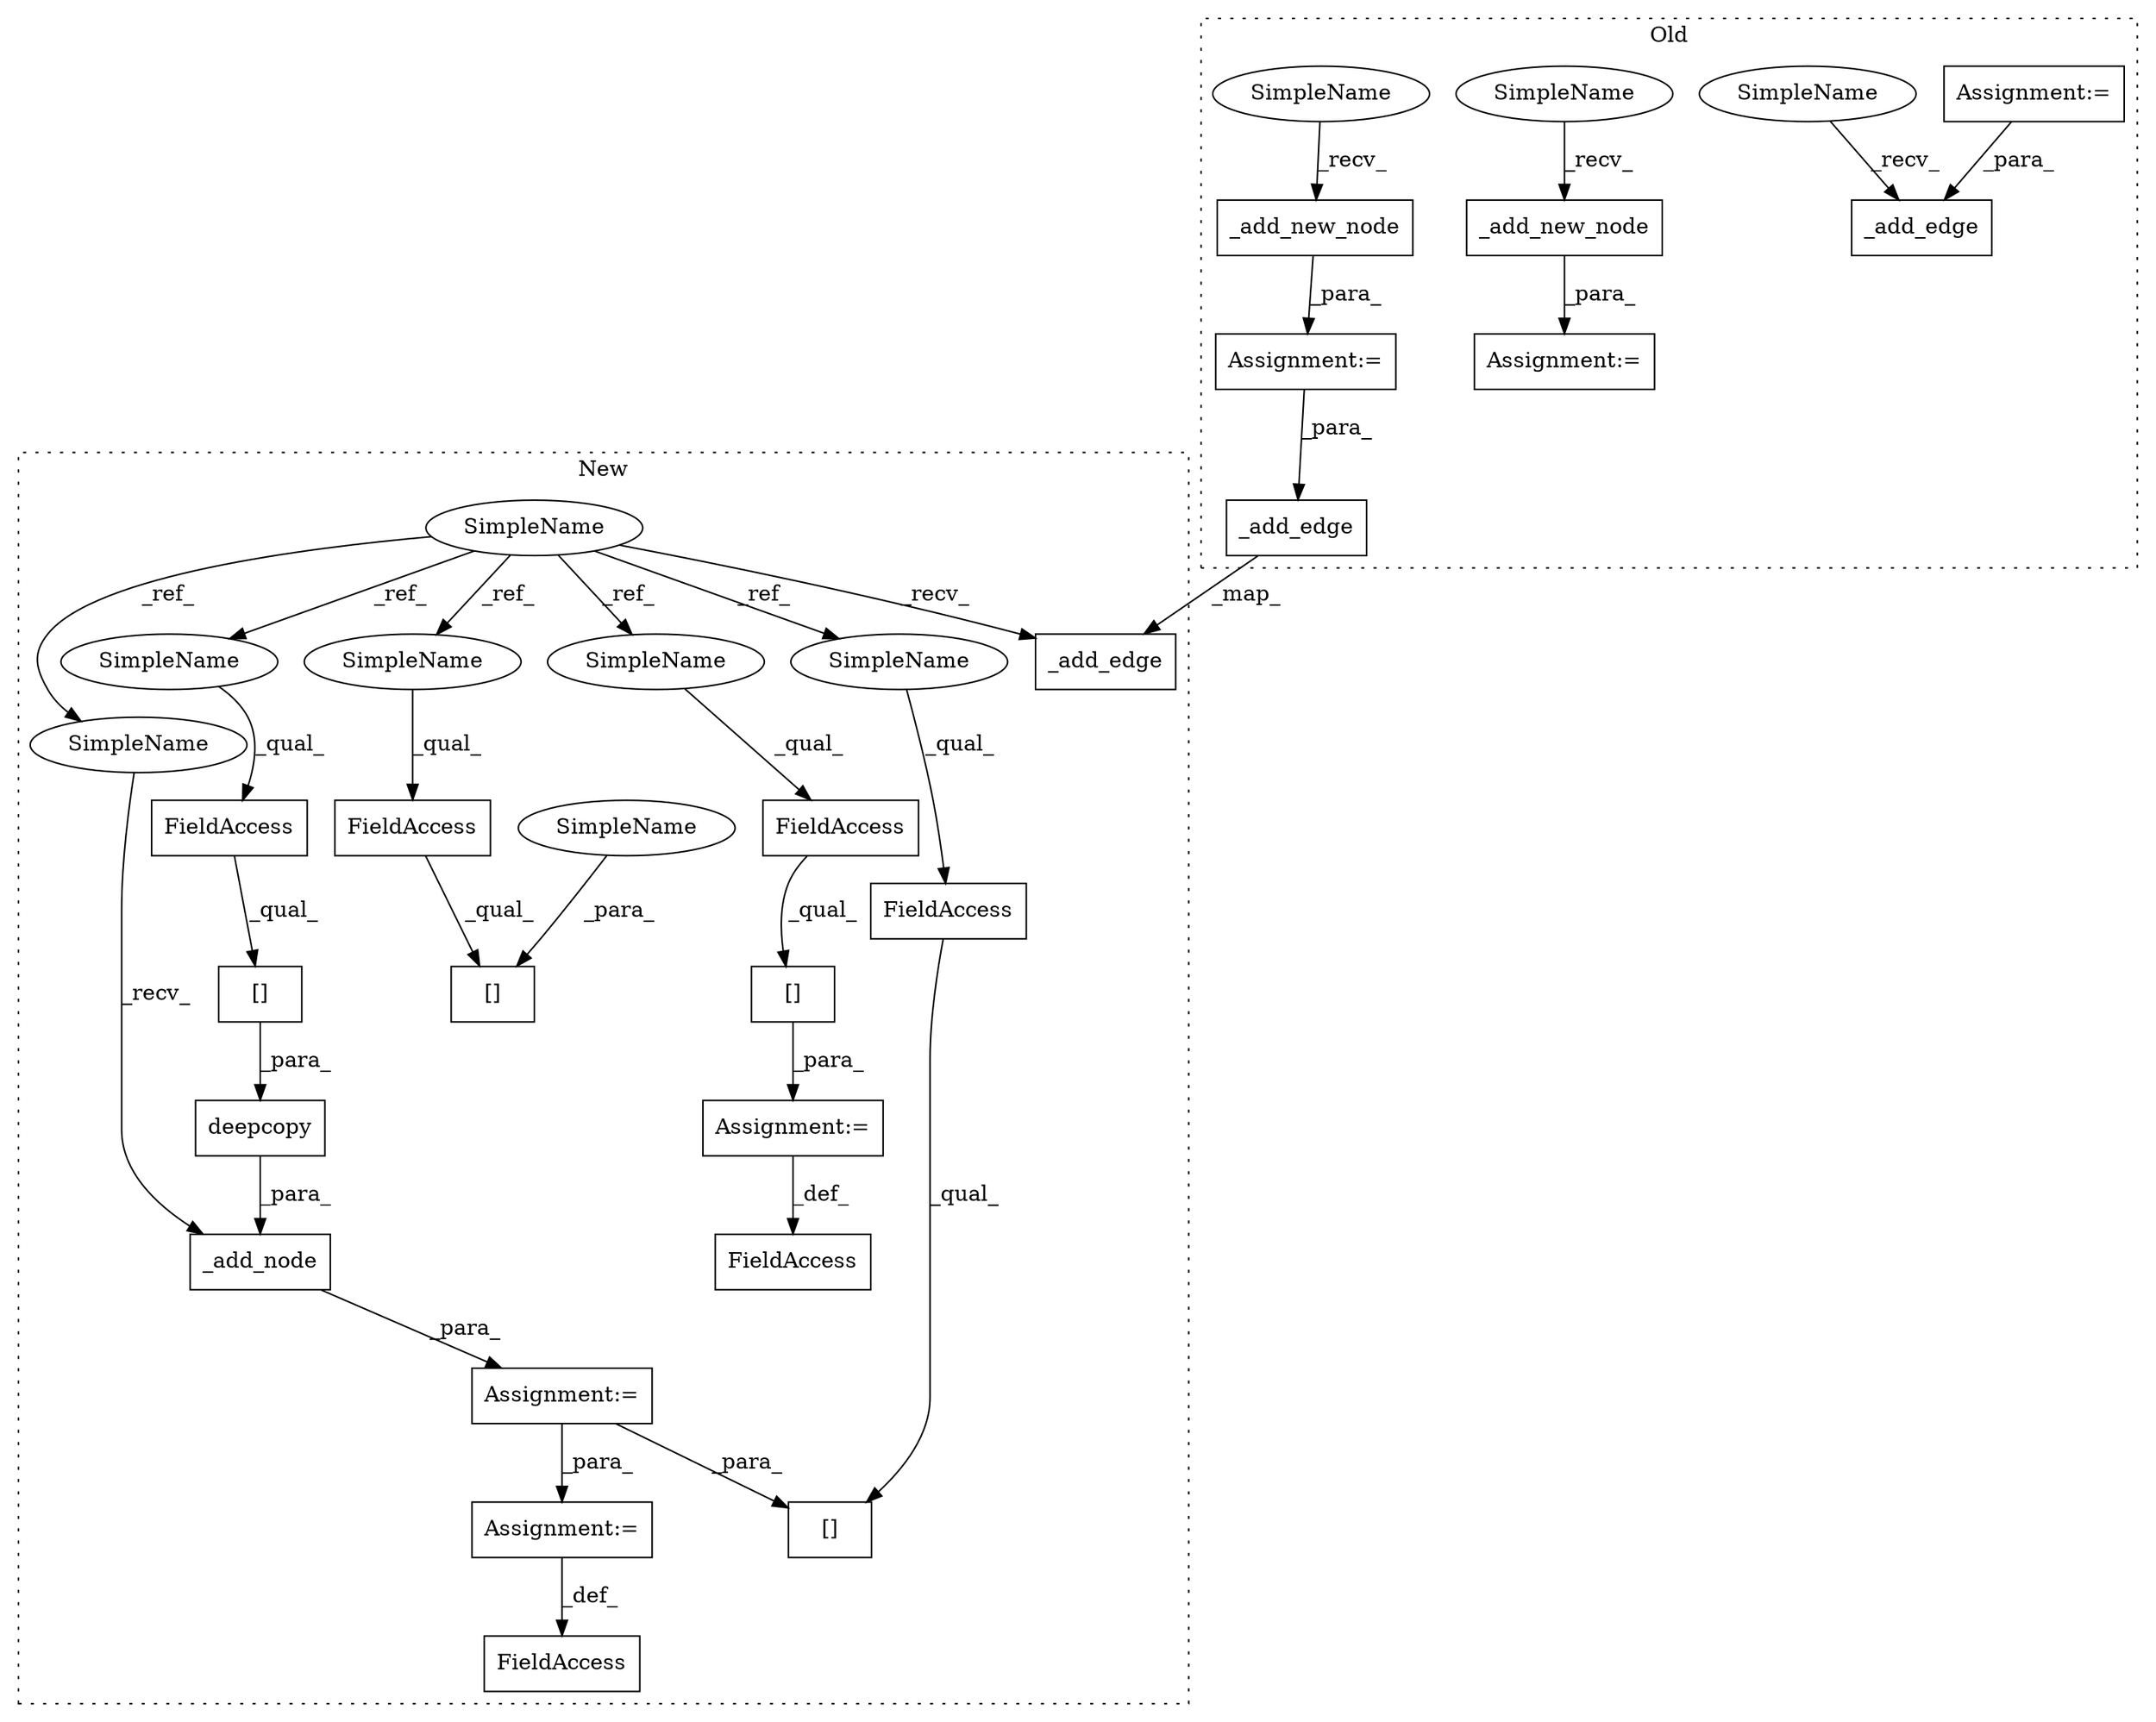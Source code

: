 digraph G {
subgraph cluster0 {
1 [label="_add_new_node" a="32" s="15901" l="15" shape="box"];
6 [label="_add_edge" a="32" s="17015,17063" l="10,1" shape="box"];
10 [label="Assignment:=" a="7" s="16225" l="1" shape="box"];
14 [label="_add_edge" a="32" s="16161,16204" l="10,1" shape="box"];
16 [label="_add_new_node" a="32" s="16777" l="15" shape="box"];
21 [label="Assignment:=" a="7" s="16771" l="1" shape="box"];
22 [label="Assignment:=" a="7" s="15895" l="1" shape="box"];
31 [label="SimpleName" a="42" s="17010" l="4" shape="ellipse"];
32 [label="SimpleName" a="42" s="16772" l="4" shape="ellipse"];
33 [label="SimpleName" a="42" s="15896" l="4" shape="ellipse"];
label = "Old";
style="dotted";
}
subgraph cluster1 {
2 [label="[]" a="2" s="16820,16849" l="15,1" shape="box"];
3 [label="FieldAccess" a="22" s="16820" l="14" shape="box"];
4 [label="SimpleName" a="42" s="15194" l="4" shape="ellipse"];
5 [label="_add_node" a="32" s="16457,16510" l="10,1" shape="box"];
7 [label="FieldAccess" a="22" s="16476" l="14" shape="box"];
8 [label="deepcopy" a="32" s="16467,16509" l="9,1" shape="box"];
9 [label="[]" a="2" s="16476,16508" l="15,1" shape="box"];
11 [label="Assignment:=" a="7" s="16767" l="1" shape="box"];
12 [label="Assignment:=" a="7" s="16451" l="1" shape="box"];
13 [label="_add_edge" a="32" s="16693,16745" l="10,1" shape="box"];
15 [label="[]" a="2" s="16786,16818" l="15,1" shape="box"];
17 [label="FieldAccess" a="22" s="16874" l="14" shape="box"];
18 [label="[]" a="2" s="16874,16906" l="15,1" shape="box"];
19 [label="FieldAccess" a="22" s="16786" l="14" shape="box"];
20 [label="FieldAccess" a="22" s="16752" l="15" shape="box"];
23 [label="Assignment:=" a="7" s="16873" l="1" shape="box"];
24 [label="FieldAccess" a="22" s="16857" l="16" shape="box"];
25 [label="SimpleName" a="42" s="16452" l="4" shape="ellipse"];
26 [label="SimpleName" a="42" s="16476" l="4" shape="ellipse"];
27 [label="SimpleName" a="42" s="16874" l="4" shape="ellipse"];
28 [label="SimpleName" a="42" s="16820" l="4" shape="ellipse"];
29 [label="SimpleName" a="42" s="16786" l="4" shape="ellipse"];
30 [label="SimpleName" a="42" s="16835" l="14" shape="ellipse"];
label = "New";
style="dotted";
}
1 -> 22 [label="_para_"];
3 -> 2 [label="_qual_"];
4 -> 27 [label="_ref_"];
4 -> 26 [label="_ref_"];
4 -> 25 [label="_ref_"];
4 -> 28 [label="_ref_"];
4 -> 29 [label="_ref_"];
4 -> 13 [label="_recv_"];
5 -> 12 [label="_para_"];
7 -> 9 [label="_qual_"];
8 -> 5 [label="_para_"];
9 -> 8 [label="_para_"];
10 -> 6 [label="_para_"];
11 -> 20 [label="_def_"];
12 -> 15 [label="_para_"];
12 -> 11 [label="_para_"];
14 -> 13 [label="_map_"];
16 -> 21 [label="_para_"];
17 -> 18 [label="_qual_"];
18 -> 23 [label="_para_"];
19 -> 15 [label="_qual_"];
22 -> 14 [label="_para_"];
23 -> 24 [label="_def_"];
25 -> 5 [label="_recv_"];
26 -> 7 [label="_qual_"];
27 -> 17 [label="_qual_"];
28 -> 3 [label="_qual_"];
29 -> 19 [label="_qual_"];
30 -> 2 [label="_para_"];
31 -> 6 [label="_recv_"];
32 -> 16 [label="_recv_"];
33 -> 1 [label="_recv_"];
}